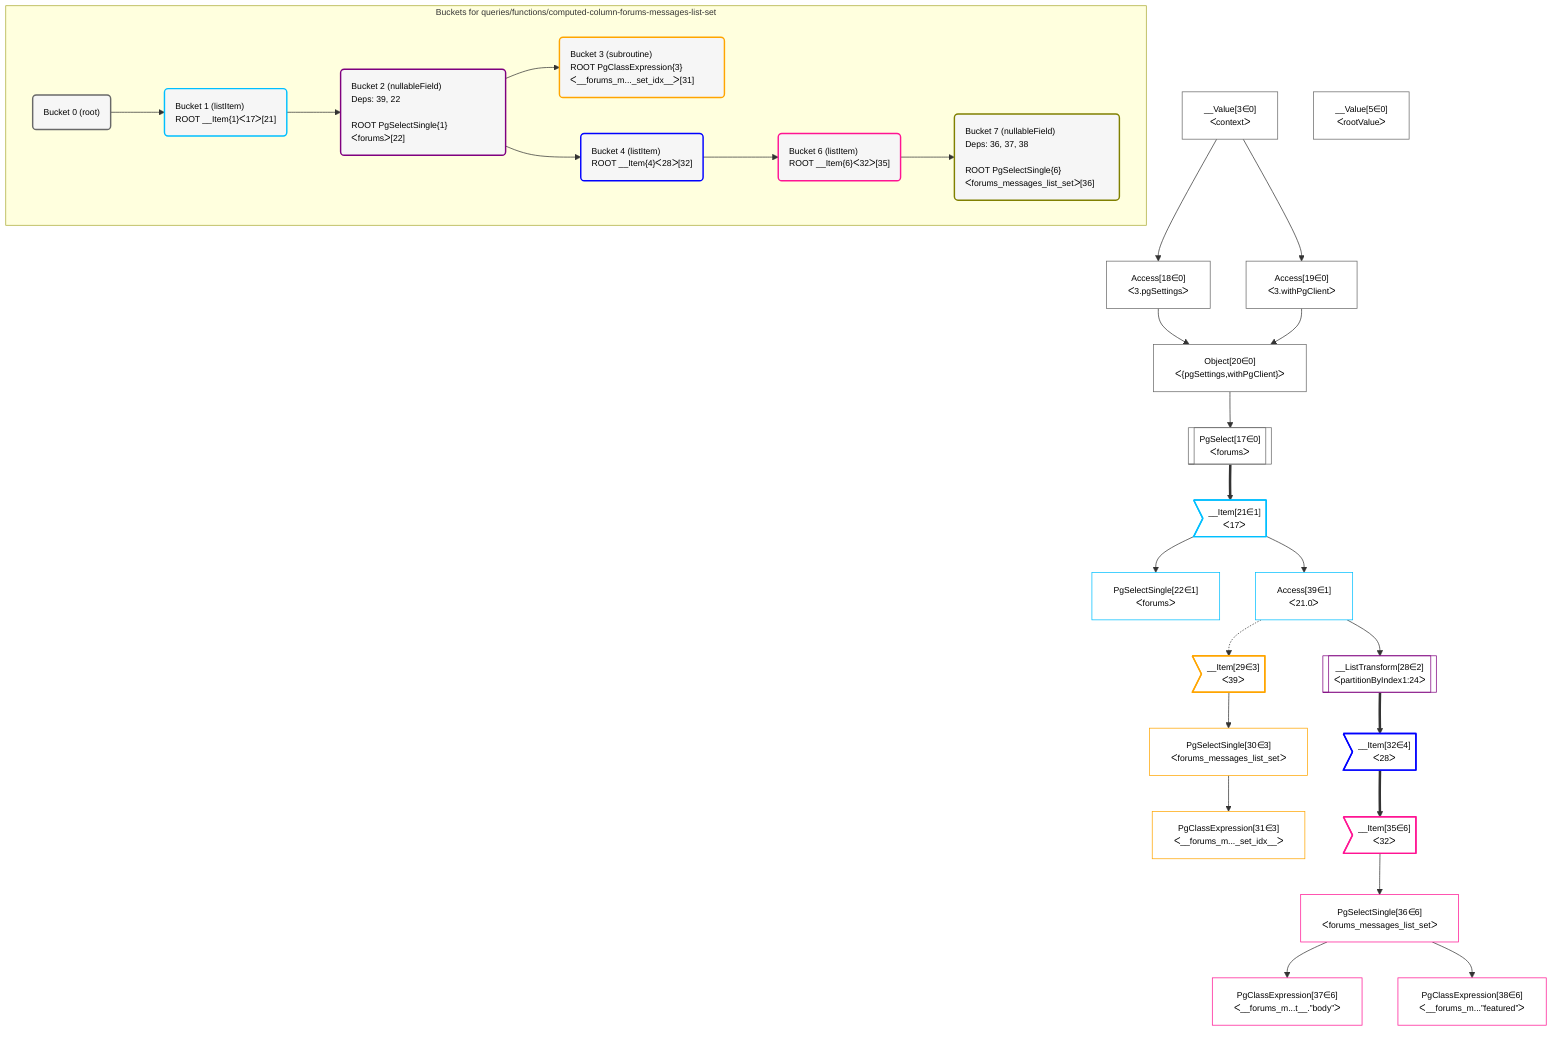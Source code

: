 %%{init: {'themeVariables': { 'fontSize': '12px'}}}%%
graph TD
    classDef path fill:#eee,stroke:#000,color:#000
    classDef plan fill:#fff,stroke-width:1px,color:#000
    classDef itemplan fill:#fff,stroke-width:2px,color:#000
    classDef sideeffectplan fill:#f00,stroke-width:2px,color:#000
    classDef bucket fill:#f6f6f6,color:#000,stroke-width:2px,text-align:left


    %% define steps
    __Value3["__Value[3∈0]<br />ᐸcontextᐳ"]:::plan
    __Value5["__Value[5∈0]<br />ᐸrootValueᐳ"]:::plan
    Access18["Access[18∈0]<br />ᐸ3.pgSettingsᐳ"]:::plan
    Access19["Access[19∈0]<br />ᐸ3.withPgClientᐳ"]:::plan
    Object20["Object[20∈0]<br />ᐸ{pgSettings,withPgClient}ᐳ"]:::plan
    PgSelect17[["PgSelect[17∈0]<br />ᐸforumsᐳ"]]:::plan
    __Item21>"__Item[21∈1]<br />ᐸ17ᐳ"]:::itemplan
    PgSelectSingle22["PgSelectSingle[22∈1]<br />ᐸforumsᐳ"]:::plan
    Access39["Access[39∈1]<br />ᐸ21.0ᐳ"]:::plan
    __ListTransform28[["__ListTransform[28∈2]<br />ᐸpartitionByIndex1:24ᐳ"]]:::plan
    __Item29>"__Item[29∈3]<br />ᐸ39ᐳ"]:::itemplan
    PgSelectSingle30["PgSelectSingle[30∈3]<br />ᐸforums_messages_list_setᐳ"]:::plan
    PgClassExpression31["PgClassExpression[31∈3]<br />ᐸ__forums_m..._set_idx__ᐳ"]:::plan
    __Item32>"__Item[32∈4]<br />ᐸ28ᐳ"]:::itemplan
    __Item35>"__Item[35∈6]<br />ᐸ32ᐳ"]:::itemplan
    PgSelectSingle36["PgSelectSingle[36∈6]<br />ᐸforums_messages_list_setᐳ"]:::plan
    PgClassExpression37["PgClassExpression[37∈6]<br />ᐸ__forums_m...t__.”body”ᐳ"]:::plan
    PgClassExpression38["PgClassExpression[38∈6]<br />ᐸ__forums_m...”featured”ᐳ"]:::plan

    %% plan dependencies
    __Value3 --> Access18
    __Value3 --> Access19
    Access18 & Access19 --> Object20
    Object20 --> PgSelect17
    PgSelect17 ==> __Item21
    __Item21 --> PgSelectSingle22
    __Item21 --> Access39
    Access39 --> __ListTransform28
    Access39 -.-> __Item29
    __Item29 --> PgSelectSingle30
    PgSelectSingle30 --> PgClassExpression31
    __ListTransform28 ==> __Item32
    __Item32 ==> __Item35
    __Item35 --> PgSelectSingle36
    PgSelectSingle36 --> PgClassExpression37
    PgSelectSingle36 --> PgClassExpression38

    subgraph "Buckets for queries/functions/computed-column-forums-messages-list-set"
    Bucket0("Bucket 0 (root)"):::bucket
    classDef bucket0 stroke:#696969
    class Bucket0,__Value3,__Value5,PgSelect17,Access18,Access19,Object20 bucket0
    Bucket1("Bucket 1 (listItem)<br />ROOT __Item{1}ᐸ17ᐳ[21]"):::bucket
    classDef bucket1 stroke:#00bfff
    class Bucket1,__Item21,PgSelectSingle22,Access39 bucket1
    Bucket2("Bucket 2 (nullableField)<br />Deps: 39, 22<br /><br />ROOT PgSelectSingle{1}ᐸforumsᐳ[22]"):::bucket
    classDef bucket2 stroke:#7f007f
    class Bucket2,__ListTransform28 bucket2
    Bucket3("Bucket 3 (subroutine)<br />ROOT PgClassExpression{3}ᐸ__forums_m..._set_idx__ᐳ[31]"):::bucket
    classDef bucket3 stroke:#ffa500
    class Bucket3,__Item29,PgSelectSingle30,PgClassExpression31 bucket3
    Bucket4("Bucket 4 (listItem)<br />ROOT __Item{4}ᐸ28ᐳ[32]"):::bucket
    classDef bucket4 stroke:#0000ff
    class Bucket4,__Item32 bucket4
    Bucket6("Bucket 6 (listItem)<br />ROOT __Item{6}ᐸ32ᐳ[35]"):::bucket
    classDef bucket6 stroke:#ff1493
    class Bucket6,__Item35,PgSelectSingle36,PgClassExpression37,PgClassExpression38 bucket6
    Bucket7("Bucket 7 (nullableField)<br />Deps: 36, 37, 38<br /><br />ROOT PgSelectSingle{6}ᐸforums_messages_list_setᐳ[36]"):::bucket
    classDef bucket7 stroke:#808000
    class Bucket7 bucket7
    Bucket0 --> Bucket1
    Bucket1 --> Bucket2
    Bucket2 --> Bucket3 & Bucket4
    Bucket4 --> Bucket6
    Bucket6 --> Bucket7
    end